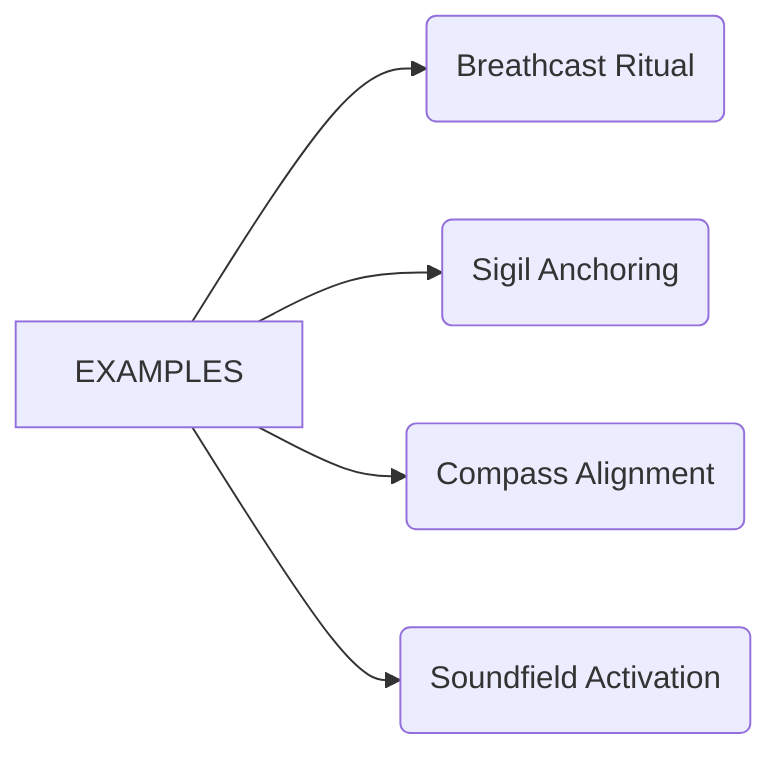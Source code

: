 graph LR
    A[EXAMPLES] --> B(Breathcast Ritual)
    A --> C(Sigil Anchoring)
    A --> D(Compass Alignment)
    A --> E(Soundfield Activation)
